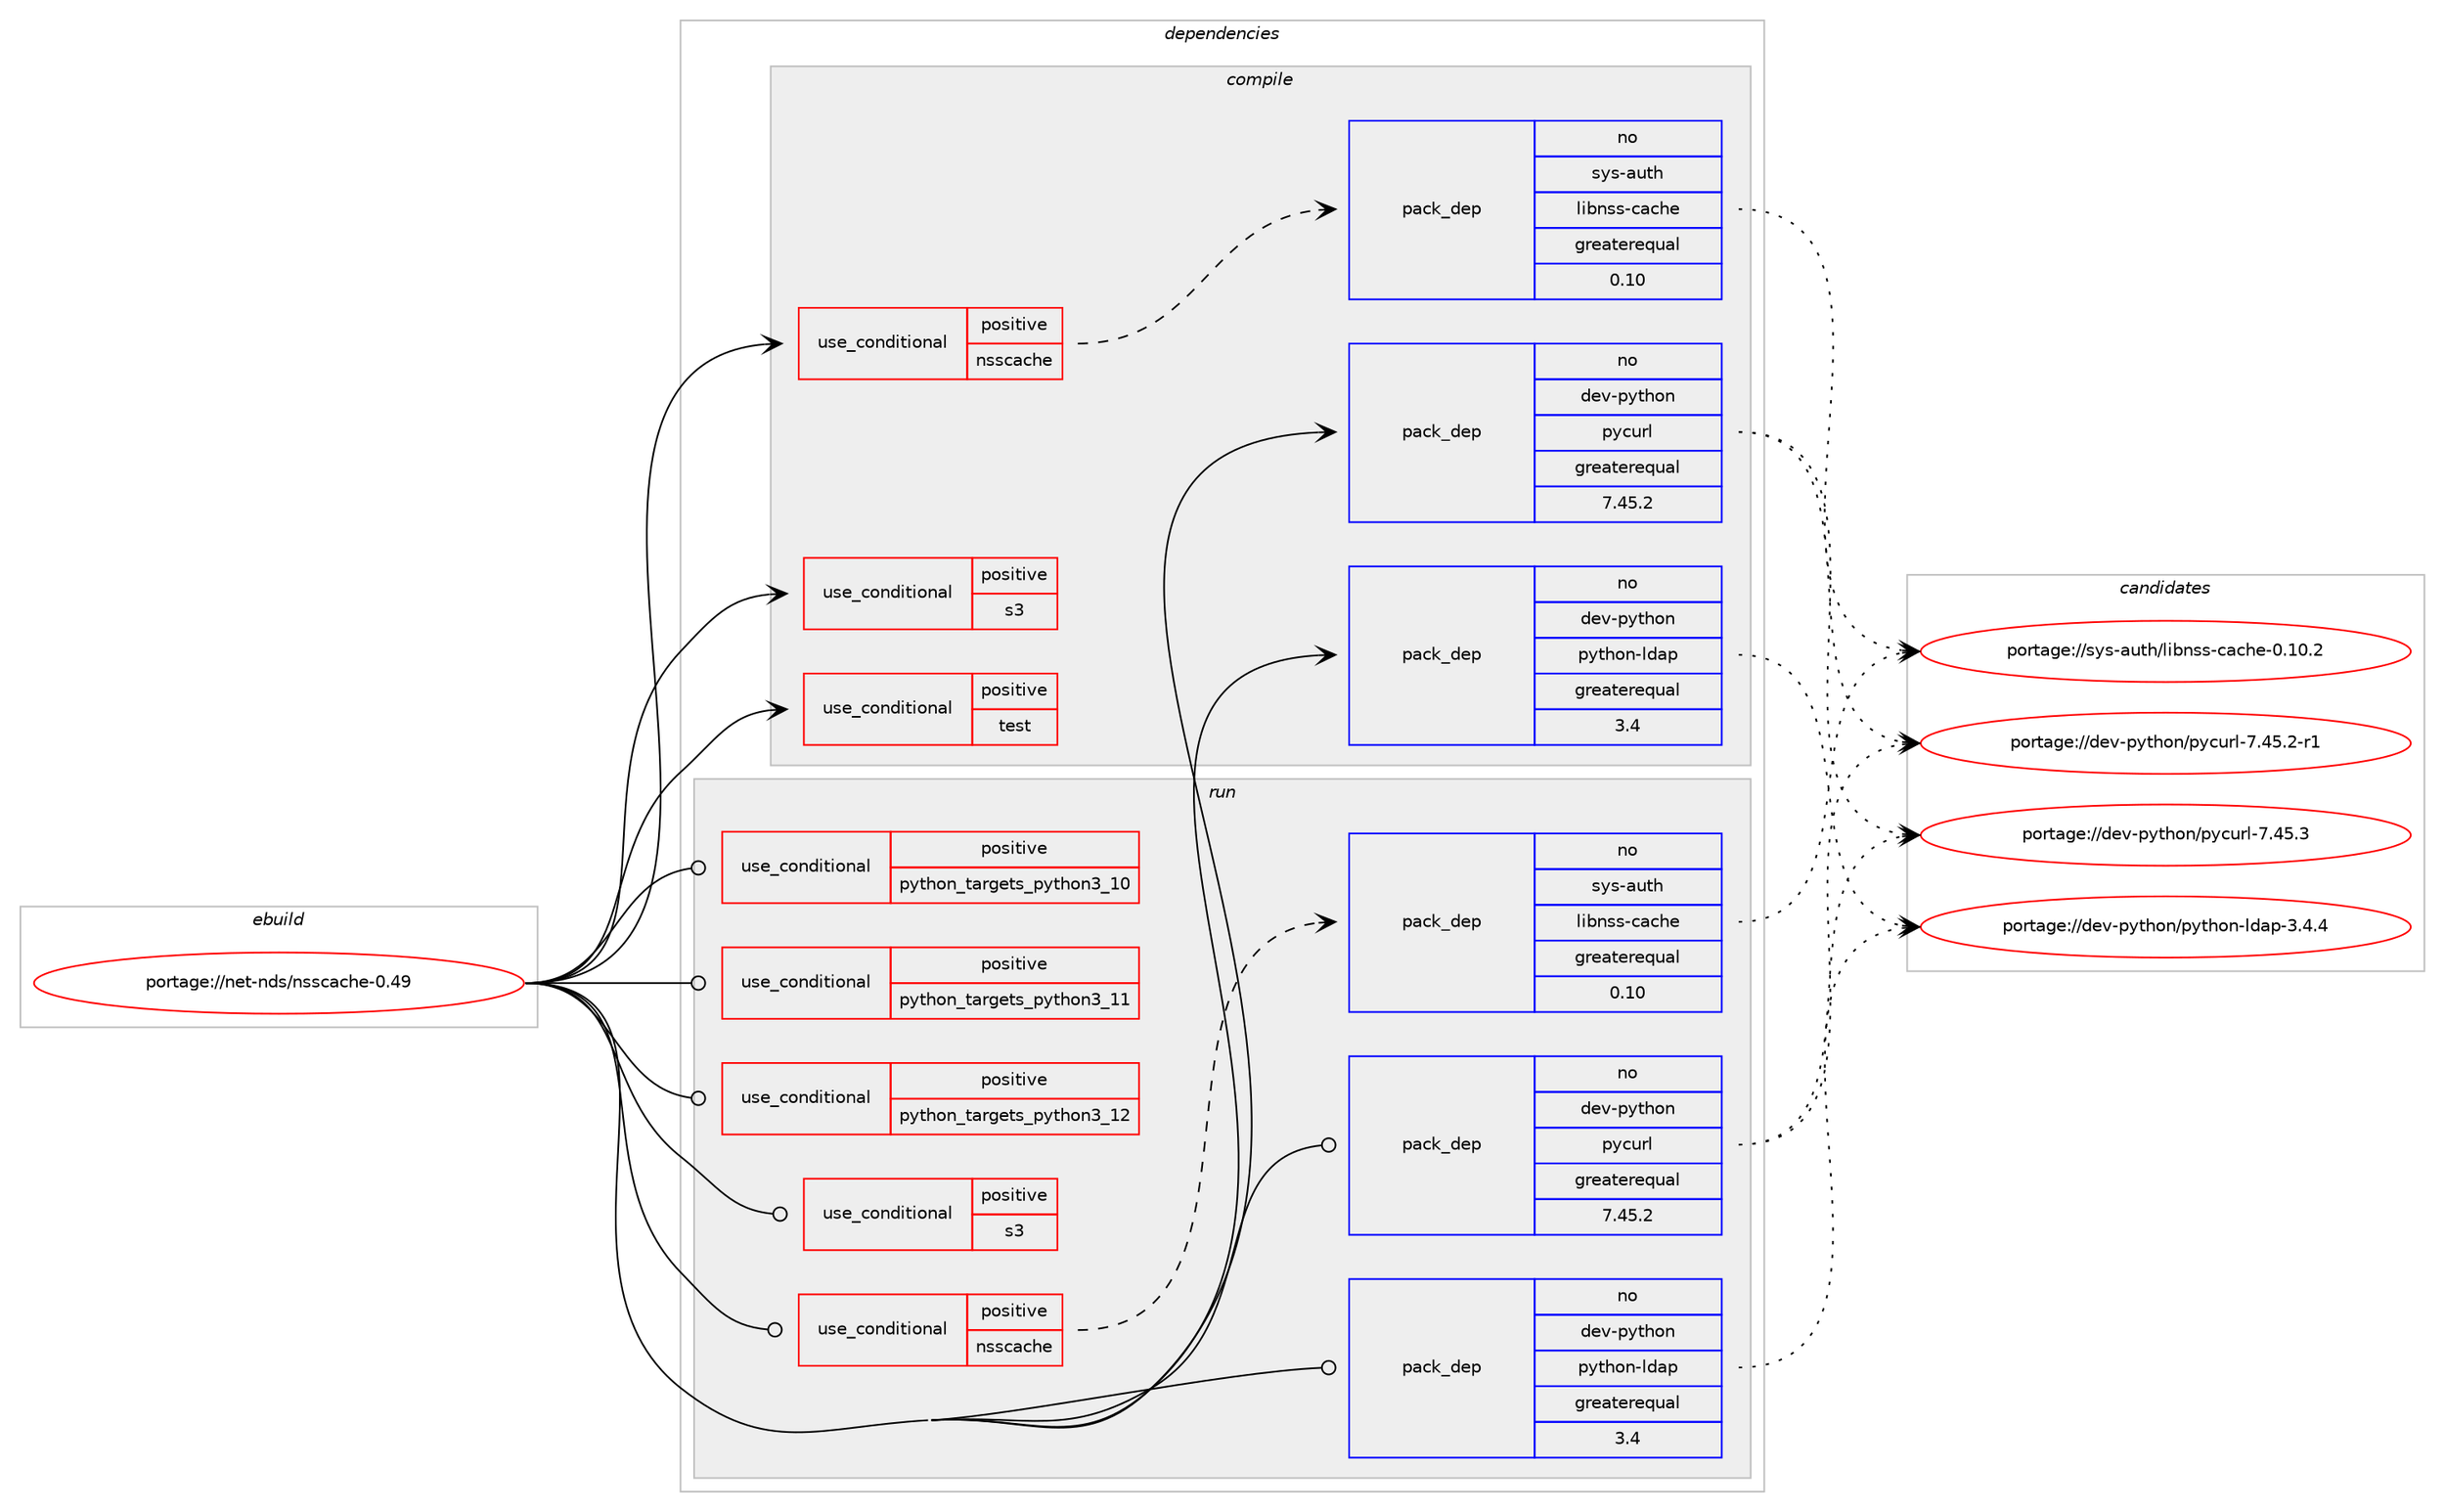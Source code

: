 digraph prolog {

# *************
# Graph options
# *************

newrank=true;
concentrate=true;
compound=true;
graph [rankdir=LR,fontname=Helvetica,fontsize=10,ranksep=1.5];#, ranksep=2.5, nodesep=0.2];
edge  [arrowhead=vee];
node  [fontname=Helvetica,fontsize=10];

# **********
# The ebuild
# **********

subgraph cluster_leftcol {
color=gray;
rank=same;
label=<<i>ebuild</i>>;
id [label="portage://net-nds/nsscache-0.49", color=red, width=4, href="../net-nds/nsscache-0.49.svg"];
}

# ****************
# The dependencies
# ****************

subgraph cluster_midcol {
color=gray;
label=<<i>dependencies</i>>;
subgraph cluster_compile {
fillcolor="#eeeeee";
style=filled;
label=<<i>compile</i>>;
subgraph cond5517 {
dependency7779 [label=<<TABLE BORDER="0" CELLBORDER="1" CELLSPACING="0" CELLPADDING="4"><TR><TD ROWSPAN="3" CELLPADDING="10">use_conditional</TD></TR><TR><TD>positive</TD></TR><TR><TD>nsscache</TD></TR></TABLE>>, shape=none, color=red];
subgraph pack2188 {
dependency7780 [label=<<TABLE BORDER="0" CELLBORDER="1" CELLSPACING="0" CELLPADDING="4" WIDTH="220"><TR><TD ROWSPAN="6" CELLPADDING="30">pack_dep</TD></TR><TR><TD WIDTH="110">no</TD></TR><TR><TD>sys-auth</TD></TR><TR><TD>libnss-cache</TD></TR><TR><TD>greaterequal</TD></TR><TR><TD>0.10</TD></TR></TABLE>>, shape=none, color=blue];
}
dependency7779:e -> dependency7780:w [weight=20,style="dashed",arrowhead="vee"];
}
id:e -> dependency7779:w [weight=20,style="solid",arrowhead="vee"];
subgraph cond5518 {
dependency7781 [label=<<TABLE BORDER="0" CELLBORDER="1" CELLSPACING="0" CELLPADDING="4"><TR><TD ROWSPAN="3" CELLPADDING="10">use_conditional</TD></TR><TR><TD>positive</TD></TR><TR><TD>s3</TD></TR></TABLE>>, shape=none, color=red];
# *** BEGIN UNKNOWN DEPENDENCY TYPE (TODO) ***
# dependency7781 -> package_dependency(portage://net-nds/nsscache-0.49,install,no,dev-python,boto3,none,[,,],[],[use(optenable(python_targets_python3_10),negative),use(optenable(python_targets_python3_11),negative),use(optenable(python_targets_python3_12),negative)])
# *** END UNKNOWN DEPENDENCY TYPE (TODO) ***

}
id:e -> dependency7781:w [weight=20,style="solid",arrowhead="vee"];
subgraph cond5519 {
dependency7782 [label=<<TABLE BORDER="0" CELLBORDER="1" CELLSPACING="0" CELLPADDING="4"><TR><TD ROWSPAN="3" CELLPADDING="10">use_conditional</TD></TR><TR><TD>positive</TD></TR><TR><TD>test</TD></TR></TABLE>>, shape=none, color=red];
# *** BEGIN UNKNOWN DEPENDENCY TYPE (TODO) ***
# dependency7782 -> package_dependency(portage://net-nds/nsscache-0.49,install,no,dev-python,pytest,none,[,,],[],[use(optenable(python_targets_python3_10),negative),use(optenable(python_targets_python3_11),negative),use(optenable(python_targets_python3_12),negative)])
# *** END UNKNOWN DEPENDENCY TYPE (TODO) ***

}
id:e -> dependency7782:w [weight=20,style="solid",arrowhead="vee"];
# *** BEGIN UNKNOWN DEPENDENCY TYPE (TODO) ***
# id -> package_dependency(portage://net-nds/nsscache-0.49,install,no,dev-python,packaging,none,[,,],[],[use(optenable(python_targets_python3_10),negative),use(optenable(python_targets_python3_11),negative),use(optenable(python_targets_python3_12),negative)])
# *** END UNKNOWN DEPENDENCY TYPE (TODO) ***

subgraph pack2189 {
dependency7783 [label=<<TABLE BORDER="0" CELLBORDER="1" CELLSPACING="0" CELLPADDING="4" WIDTH="220"><TR><TD ROWSPAN="6" CELLPADDING="30">pack_dep</TD></TR><TR><TD WIDTH="110">no</TD></TR><TR><TD>dev-python</TD></TR><TR><TD>pycurl</TD></TR><TR><TD>greaterequal</TD></TR><TR><TD>7.45.2</TD></TR></TABLE>>, shape=none, color=blue];
}
id:e -> dependency7783:w [weight=20,style="solid",arrowhead="vee"];
subgraph pack2190 {
dependency7784 [label=<<TABLE BORDER="0" CELLBORDER="1" CELLSPACING="0" CELLPADDING="4" WIDTH="220"><TR><TD ROWSPAN="6" CELLPADDING="30">pack_dep</TD></TR><TR><TD WIDTH="110">no</TD></TR><TR><TD>dev-python</TD></TR><TR><TD>python-ldap</TD></TR><TR><TD>greaterequal</TD></TR><TR><TD>3.4</TD></TR></TABLE>>, shape=none, color=blue];
}
id:e -> dependency7784:w [weight=20,style="solid",arrowhead="vee"];
}
subgraph cluster_compileandrun {
fillcolor="#eeeeee";
style=filled;
label=<<i>compile and run</i>>;
}
subgraph cluster_run {
fillcolor="#eeeeee";
style=filled;
label=<<i>run</i>>;
subgraph cond5520 {
dependency7785 [label=<<TABLE BORDER="0" CELLBORDER="1" CELLSPACING="0" CELLPADDING="4"><TR><TD ROWSPAN="3" CELLPADDING="10">use_conditional</TD></TR><TR><TD>positive</TD></TR><TR><TD>nsscache</TD></TR></TABLE>>, shape=none, color=red];
subgraph pack2191 {
dependency7786 [label=<<TABLE BORDER="0" CELLBORDER="1" CELLSPACING="0" CELLPADDING="4" WIDTH="220"><TR><TD ROWSPAN="6" CELLPADDING="30">pack_dep</TD></TR><TR><TD WIDTH="110">no</TD></TR><TR><TD>sys-auth</TD></TR><TR><TD>libnss-cache</TD></TR><TR><TD>greaterequal</TD></TR><TR><TD>0.10</TD></TR></TABLE>>, shape=none, color=blue];
}
dependency7785:e -> dependency7786:w [weight=20,style="dashed",arrowhead="vee"];
}
id:e -> dependency7785:w [weight=20,style="solid",arrowhead="odot"];
subgraph cond5521 {
dependency7787 [label=<<TABLE BORDER="0" CELLBORDER="1" CELLSPACING="0" CELLPADDING="4"><TR><TD ROWSPAN="3" CELLPADDING="10">use_conditional</TD></TR><TR><TD>positive</TD></TR><TR><TD>python_targets_python3_10</TD></TR></TABLE>>, shape=none, color=red];
# *** BEGIN UNKNOWN DEPENDENCY TYPE (TODO) ***
# dependency7787 -> package_dependency(portage://net-nds/nsscache-0.49,run,no,dev-lang,python,none,[,,],[slot(3.10)],[])
# *** END UNKNOWN DEPENDENCY TYPE (TODO) ***

}
id:e -> dependency7787:w [weight=20,style="solid",arrowhead="odot"];
subgraph cond5522 {
dependency7788 [label=<<TABLE BORDER="0" CELLBORDER="1" CELLSPACING="0" CELLPADDING="4"><TR><TD ROWSPAN="3" CELLPADDING="10">use_conditional</TD></TR><TR><TD>positive</TD></TR><TR><TD>python_targets_python3_11</TD></TR></TABLE>>, shape=none, color=red];
# *** BEGIN UNKNOWN DEPENDENCY TYPE (TODO) ***
# dependency7788 -> package_dependency(portage://net-nds/nsscache-0.49,run,no,dev-lang,python,none,[,,],[slot(3.11)],[])
# *** END UNKNOWN DEPENDENCY TYPE (TODO) ***

}
id:e -> dependency7788:w [weight=20,style="solid",arrowhead="odot"];
subgraph cond5523 {
dependency7789 [label=<<TABLE BORDER="0" CELLBORDER="1" CELLSPACING="0" CELLPADDING="4"><TR><TD ROWSPAN="3" CELLPADDING="10">use_conditional</TD></TR><TR><TD>positive</TD></TR><TR><TD>python_targets_python3_12</TD></TR></TABLE>>, shape=none, color=red];
# *** BEGIN UNKNOWN DEPENDENCY TYPE (TODO) ***
# dependency7789 -> package_dependency(portage://net-nds/nsscache-0.49,run,no,dev-lang,python,none,[,,],[slot(3.12)],[])
# *** END UNKNOWN DEPENDENCY TYPE (TODO) ***

}
id:e -> dependency7789:w [weight=20,style="solid",arrowhead="odot"];
subgraph cond5524 {
dependency7790 [label=<<TABLE BORDER="0" CELLBORDER="1" CELLSPACING="0" CELLPADDING="4"><TR><TD ROWSPAN="3" CELLPADDING="10">use_conditional</TD></TR><TR><TD>positive</TD></TR><TR><TD>s3</TD></TR></TABLE>>, shape=none, color=red];
# *** BEGIN UNKNOWN DEPENDENCY TYPE (TODO) ***
# dependency7790 -> package_dependency(portage://net-nds/nsscache-0.49,run,no,dev-python,boto3,none,[,,],[],[use(optenable(python_targets_python3_10),negative),use(optenable(python_targets_python3_11),negative),use(optenable(python_targets_python3_12),negative)])
# *** END UNKNOWN DEPENDENCY TYPE (TODO) ***

}
id:e -> dependency7790:w [weight=20,style="solid",arrowhead="odot"];
subgraph pack2192 {
dependency7791 [label=<<TABLE BORDER="0" CELLBORDER="1" CELLSPACING="0" CELLPADDING="4" WIDTH="220"><TR><TD ROWSPAN="6" CELLPADDING="30">pack_dep</TD></TR><TR><TD WIDTH="110">no</TD></TR><TR><TD>dev-python</TD></TR><TR><TD>pycurl</TD></TR><TR><TD>greaterequal</TD></TR><TR><TD>7.45.2</TD></TR></TABLE>>, shape=none, color=blue];
}
id:e -> dependency7791:w [weight=20,style="solid",arrowhead="odot"];
subgraph pack2193 {
dependency7792 [label=<<TABLE BORDER="0" CELLBORDER="1" CELLSPACING="0" CELLPADDING="4" WIDTH="220"><TR><TD ROWSPAN="6" CELLPADDING="30">pack_dep</TD></TR><TR><TD WIDTH="110">no</TD></TR><TR><TD>dev-python</TD></TR><TR><TD>python-ldap</TD></TR><TR><TD>greaterequal</TD></TR><TR><TD>3.4</TD></TR></TABLE>>, shape=none, color=blue];
}
id:e -> dependency7792:w [weight=20,style="solid",arrowhead="odot"];
}
}

# **************
# The candidates
# **************

subgraph cluster_choices {
rank=same;
color=gray;
label=<<i>candidates</i>>;

subgraph choice2188 {
color=black;
nodesep=1;
choice115121115459711711610447108105981101151154599979910410145484649484650 [label="portage://sys-auth/libnss-cache-0.10.2", color=red, width=4,href="../sys-auth/libnss-cache-0.10.2.svg"];
dependency7780:e -> choice115121115459711711610447108105981101151154599979910410145484649484650:w [style=dotted,weight="100"];
}
subgraph choice2189 {
color=black;
nodesep=1;
choice100101118451121211161041111104711212199117114108455546525346504511449 [label="portage://dev-python/pycurl-7.45.2-r1", color=red, width=4,href="../dev-python/pycurl-7.45.2-r1.svg"];
choice10010111845112121116104111110471121219911711410845554652534651 [label="portage://dev-python/pycurl-7.45.3", color=red, width=4,href="../dev-python/pycurl-7.45.3.svg"];
dependency7783:e -> choice100101118451121211161041111104711212199117114108455546525346504511449:w [style=dotted,weight="100"];
dependency7783:e -> choice10010111845112121116104111110471121219911711410845554652534651:w [style=dotted,weight="100"];
}
subgraph choice2190 {
color=black;
nodesep=1;
choice10010111845112121116104111110471121211161041111104510810097112455146524652 [label="portage://dev-python/python-ldap-3.4.4", color=red, width=4,href="../dev-python/python-ldap-3.4.4.svg"];
dependency7784:e -> choice10010111845112121116104111110471121211161041111104510810097112455146524652:w [style=dotted,weight="100"];
}
subgraph choice2191 {
color=black;
nodesep=1;
choice115121115459711711610447108105981101151154599979910410145484649484650 [label="portage://sys-auth/libnss-cache-0.10.2", color=red, width=4,href="../sys-auth/libnss-cache-0.10.2.svg"];
dependency7786:e -> choice115121115459711711610447108105981101151154599979910410145484649484650:w [style=dotted,weight="100"];
}
subgraph choice2192 {
color=black;
nodesep=1;
choice100101118451121211161041111104711212199117114108455546525346504511449 [label="portage://dev-python/pycurl-7.45.2-r1", color=red, width=4,href="../dev-python/pycurl-7.45.2-r1.svg"];
choice10010111845112121116104111110471121219911711410845554652534651 [label="portage://dev-python/pycurl-7.45.3", color=red, width=4,href="../dev-python/pycurl-7.45.3.svg"];
dependency7791:e -> choice100101118451121211161041111104711212199117114108455546525346504511449:w [style=dotted,weight="100"];
dependency7791:e -> choice10010111845112121116104111110471121219911711410845554652534651:w [style=dotted,weight="100"];
}
subgraph choice2193 {
color=black;
nodesep=1;
choice10010111845112121116104111110471121211161041111104510810097112455146524652 [label="portage://dev-python/python-ldap-3.4.4", color=red, width=4,href="../dev-python/python-ldap-3.4.4.svg"];
dependency7792:e -> choice10010111845112121116104111110471121211161041111104510810097112455146524652:w [style=dotted,weight="100"];
}
}

}
